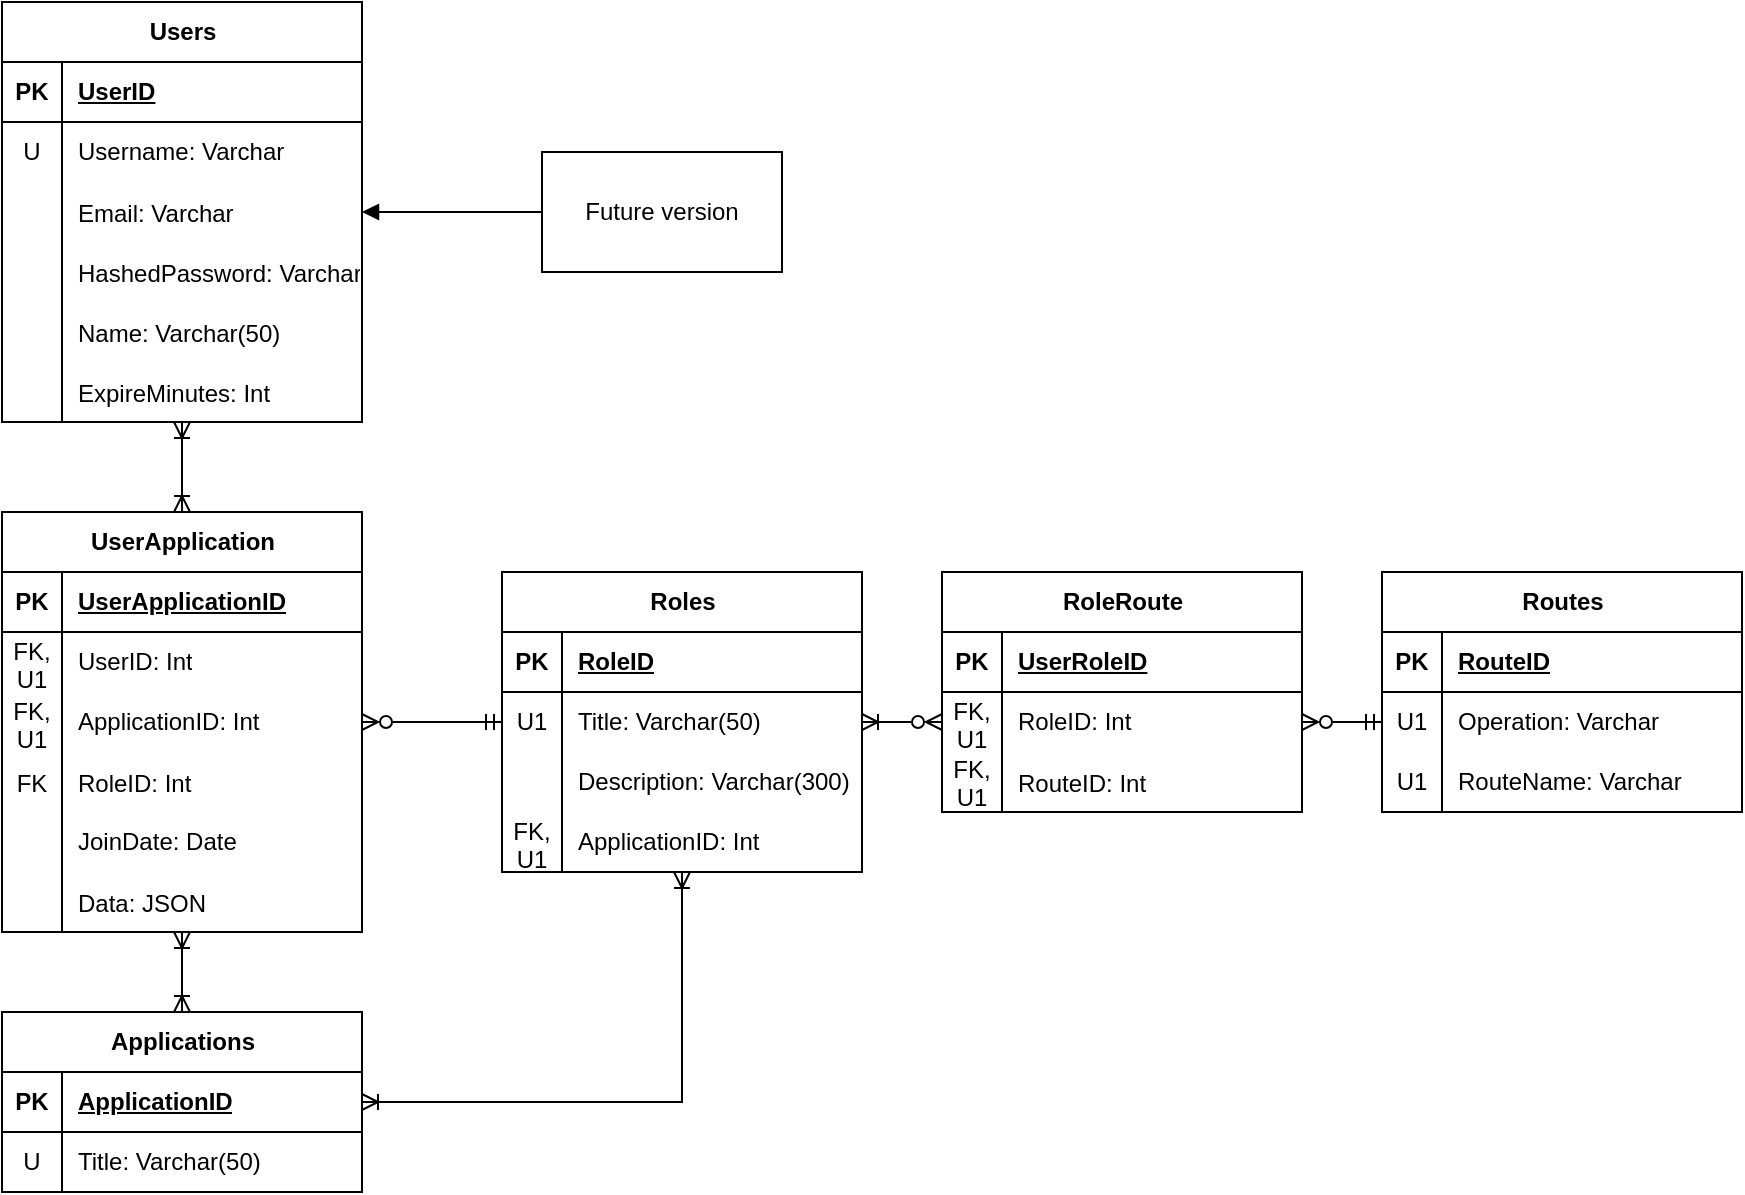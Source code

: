 <mxfile version="28.2.5">
  <diagram name="Page-1" id="nb4mi7pNr2t4-oY1ffpc">
    <mxGraphModel dx="3154" dy="1116" grid="1" gridSize="10" guides="1" tooltips="1" connect="1" arrows="1" fold="1" page="1" pageScale="1" pageWidth="850" pageHeight="1100" math="0" shadow="0">
      <root>
        <mxCell id="0" />
        <mxCell id="1" parent="0" />
        <mxCell id="T93KSlqBn5MRZAO2_qso-119" style="edgeStyle=orthogonalEdgeStyle;rounded=0;orthogonalLoop=1;jettySize=auto;html=1;entryX=0.5;entryY=0;entryDx=0;entryDy=0;startArrow=ERoneToMany;startFill=0;endArrow=ERoneToMany;endFill=0;" parent="1" source="T93KSlqBn5MRZAO2_qso-4" target="T93KSlqBn5MRZAO2_qso-56" edge="1">
          <mxGeometry relative="1" as="geometry" />
        </mxCell>
        <mxCell id="T93KSlqBn5MRZAO2_qso-4" value="Users" style="shape=table;startSize=30;container=1;collapsible=1;childLayout=tableLayout;fixedRows=1;rowLines=0;fontStyle=1;align=center;resizeLast=1;html=1;" parent="1" vertex="1">
          <mxGeometry x="-1380" y="255" width="180" height="210" as="geometry" />
        </mxCell>
        <mxCell id="T93KSlqBn5MRZAO2_qso-5" value="" style="shape=tableRow;horizontal=0;startSize=0;swimlaneHead=0;swimlaneBody=0;fillColor=none;collapsible=0;dropTarget=0;points=[[0,0.5],[1,0.5]];portConstraint=eastwest;top=0;left=0;right=0;bottom=1;" parent="T93KSlqBn5MRZAO2_qso-4" vertex="1">
          <mxGeometry y="30" width="180" height="30" as="geometry" />
        </mxCell>
        <mxCell id="T93KSlqBn5MRZAO2_qso-6" value="PK" style="shape=partialRectangle;connectable=0;fillColor=none;top=0;left=0;bottom=0;right=0;fontStyle=1;overflow=hidden;whiteSpace=wrap;html=1;" parent="T93KSlqBn5MRZAO2_qso-5" vertex="1">
          <mxGeometry width="30" height="30" as="geometry">
            <mxRectangle width="30" height="30" as="alternateBounds" />
          </mxGeometry>
        </mxCell>
        <mxCell id="T93KSlqBn5MRZAO2_qso-7" value="UserID" style="shape=partialRectangle;connectable=0;fillColor=none;top=0;left=0;bottom=0;right=0;align=left;spacingLeft=6;fontStyle=5;overflow=hidden;whiteSpace=wrap;html=1;" parent="T93KSlqBn5MRZAO2_qso-5" vertex="1">
          <mxGeometry x="30" width="150" height="30" as="geometry">
            <mxRectangle width="150" height="30" as="alternateBounds" />
          </mxGeometry>
        </mxCell>
        <mxCell id="T93KSlqBn5MRZAO2_qso-8" value="" style="shape=tableRow;horizontal=0;startSize=0;swimlaneHead=0;swimlaneBody=0;fillColor=none;collapsible=0;dropTarget=0;points=[[0,0.5],[1,0.5]];portConstraint=eastwest;top=0;left=0;right=0;bottom=0;" parent="T93KSlqBn5MRZAO2_qso-4" vertex="1">
          <mxGeometry y="60" width="180" height="30" as="geometry" />
        </mxCell>
        <mxCell id="T93KSlqBn5MRZAO2_qso-9" value="U" style="shape=partialRectangle;connectable=0;fillColor=none;top=0;left=0;bottom=0;right=0;editable=1;overflow=hidden;whiteSpace=wrap;html=1;" parent="T93KSlqBn5MRZAO2_qso-8" vertex="1">
          <mxGeometry width="30" height="30" as="geometry">
            <mxRectangle width="30" height="30" as="alternateBounds" />
          </mxGeometry>
        </mxCell>
        <mxCell id="T93KSlqBn5MRZAO2_qso-10" value="Username: Varchar" style="shape=partialRectangle;connectable=0;fillColor=none;top=0;left=0;bottom=0;right=0;align=left;spacingLeft=6;overflow=hidden;whiteSpace=wrap;html=1;" parent="T93KSlqBn5MRZAO2_qso-8" vertex="1">
          <mxGeometry x="30" width="150" height="30" as="geometry">
            <mxRectangle width="150" height="30" as="alternateBounds" />
          </mxGeometry>
        </mxCell>
        <mxCell id="2XwPakaOuDvNXKbThU-M-1" value="" style="shape=tableRow;horizontal=0;startSize=0;swimlaneHead=0;swimlaneBody=0;fillColor=none;collapsible=0;dropTarget=0;points=[[0,0.5],[1,0.5]];portConstraint=eastwest;top=0;left=0;right=0;bottom=0;" parent="T93KSlqBn5MRZAO2_qso-4" vertex="1">
          <mxGeometry y="90" width="180" height="30" as="geometry" />
        </mxCell>
        <mxCell id="2XwPakaOuDvNXKbThU-M-2" value="" style="shape=partialRectangle;connectable=0;fillColor=none;top=0;left=0;bottom=0;right=0;editable=1;overflow=hidden;" parent="2XwPakaOuDvNXKbThU-M-1" vertex="1">
          <mxGeometry width="30" height="30" as="geometry">
            <mxRectangle width="30" height="30" as="alternateBounds" />
          </mxGeometry>
        </mxCell>
        <mxCell id="2XwPakaOuDvNXKbThU-M-3" value="Email: Varchar" style="shape=partialRectangle;connectable=0;fillColor=none;top=0;left=0;bottom=0;right=0;align=left;spacingLeft=6;overflow=hidden;" parent="2XwPakaOuDvNXKbThU-M-1" vertex="1">
          <mxGeometry x="30" width="150" height="30" as="geometry">
            <mxRectangle width="150" height="30" as="alternateBounds" />
          </mxGeometry>
        </mxCell>
        <mxCell id="T93KSlqBn5MRZAO2_qso-11" value="" style="shape=tableRow;horizontal=0;startSize=0;swimlaneHead=0;swimlaneBody=0;fillColor=none;collapsible=0;dropTarget=0;points=[[0,0.5],[1,0.5]];portConstraint=eastwest;top=0;left=0;right=0;bottom=0;" parent="T93KSlqBn5MRZAO2_qso-4" vertex="1">
          <mxGeometry y="120" width="180" height="30" as="geometry" />
        </mxCell>
        <mxCell id="T93KSlqBn5MRZAO2_qso-12" value="" style="shape=partialRectangle;connectable=0;fillColor=none;top=0;left=0;bottom=0;right=0;editable=1;overflow=hidden;" parent="T93KSlqBn5MRZAO2_qso-11" vertex="1">
          <mxGeometry width="30" height="30" as="geometry">
            <mxRectangle width="30" height="30" as="alternateBounds" />
          </mxGeometry>
        </mxCell>
        <mxCell id="T93KSlqBn5MRZAO2_qso-13" value="HashedPassword: Varchar" style="shape=partialRectangle;connectable=0;fillColor=none;top=0;left=0;bottom=0;right=0;align=left;spacingLeft=6;overflow=hidden;" parent="T93KSlqBn5MRZAO2_qso-11" vertex="1">
          <mxGeometry x="30" width="150" height="30" as="geometry">
            <mxRectangle width="150" height="30" as="alternateBounds" />
          </mxGeometry>
        </mxCell>
        <mxCell id="T93KSlqBn5MRZAO2_qso-125" value="" style="shape=tableRow;horizontal=0;startSize=0;swimlaneHead=0;swimlaneBody=0;fillColor=none;collapsible=0;dropTarget=0;points=[[0,0.5],[1,0.5]];portConstraint=eastwest;top=0;left=0;right=0;bottom=0;" parent="T93KSlqBn5MRZAO2_qso-4" vertex="1">
          <mxGeometry y="150" width="180" height="30" as="geometry" />
        </mxCell>
        <mxCell id="T93KSlqBn5MRZAO2_qso-126" value="" style="shape=partialRectangle;connectable=0;fillColor=none;top=0;left=0;bottom=0;right=0;editable=1;overflow=hidden;" parent="T93KSlqBn5MRZAO2_qso-125" vertex="1">
          <mxGeometry width="30" height="30" as="geometry">
            <mxRectangle width="30" height="30" as="alternateBounds" />
          </mxGeometry>
        </mxCell>
        <mxCell id="T93KSlqBn5MRZAO2_qso-127" value="Name: Varchar(50)" style="shape=partialRectangle;connectable=0;fillColor=none;top=0;left=0;bottom=0;right=0;align=left;spacingLeft=6;overflow=hidden;" parent="T93KSlqBn5MRZAO2_qso-125" vertex="1">
          <mxGeometry x="30" width="150" height="30" as="geometry">
            <mxRectangle width="150" height="30" as="alternateBounds" />
          </mxGeometry>
        </mxCell>
        <mxCell id="T93KSlqBn5MRZAO2_qso-14" value="" style="shape=tableRow;horizontal=0;startSize=0;swimlaneHead=0;swimlaneBody=0;fillColor=none;collapsible=0;dropTarget=0;points=[[0,0.5],[1,0.5]];portConstraint=eastwest;top=0;left=0;right=0;bottom=0;" parent="T93KSlqBn5MRZAO2_qso-4" vertex="1">
          <mxGeometry y="180" width="180" height="30" as="geometry" />
        </mxCell>
        <mxCell id="T93KSlqBn5MRZAO2_qso-15" value="" style="shape=partialRectangle;connectable=0;fillColor=none;top=0;left=0;bottom=0;right=0;editable=1;overflow=hidden;" parent="T93KSlqBn5MRZAO2_qso-14" vertex="1">
          <mxGeometry width="30" height="30" as="geometry">
            <mxRectangle width="30" height="30" as="alternateBounds" />
          </mxGeometry>
        </mxCell>
        <mxCell id="T93KSlqBn5MRZAO2_qso-16" value="ExpireMinutes: Int" style="shape=partialRectangle;connectable=0;fillColor=none;top=0;left=0;bottom=0;right=0;align=left;spacingLeft=6;overflow=hidden;" parent="T93KSlqBn5MRZAO2_qso-14" vertex="1">
          <mxGeometry x="30" width="150" height="30" as="geometry">
            <mxRectangle width="150" height="30" as="alternateBounds" />
          </mxGeometry>
        </mxCell>
        <mxCell id="T93KSlqBn5MRZAO2_qso-124" style="edgeStyle=orthogonalEdgeStyle;rounded=0;orthogonalLoop=1;jettySize=auto;html=1;entryX=0;entryY=0.5;entryDx=0;entryDy=0;exitX=1;exitY=0.5;exitDx=0;exitDy=0;startArrow=ERzeroToMany;startFill=0;endArrow=ERmandOne;endFill=0;" parent="1" source="T93KSlqBn5MRZAO2_qso-24" target="T93KSlqBn5MRZAO2_qso-34" edge="1">
          <mxGeometry relative="1" as="geometry" />
        </mxCell>
        <mxCell id="T93KSlqBn5MRZAO2_qso-20" value="RoleRoute" style="shape=table;startSize=30;container=1;collapsible=1;childLayout=tableLayout;fixedRows=1;rowLines=0;fontStyle=1;align=center;resizeLast=1;html=1;" parent="1" vertex="1">
          <mxGeometry x="-910" y="540" width="180" height="120" as="geometry" />
        </mxCell>
        <mxCell id="T93KSlqBn5MRZAO2_qso-21" value="" style="shape=tableRow;horizontal=0;startSize=0;swimlaneHead=0;swimlaneBody=0;fillColor=none;collapsible=0;dropTarget=0;points=[[0,0.5],[1,0.5]];portConstraint=eastwest;top=0;left=0;right=0;bottom=1;" parent="T93KSlqBn5MRZAO2_qso-20" vertex="1">
          <mxGeometry y="30" width="180" height="30" as="geometry" />
        </mxCell>
        <mxCell id="T93KSlqBn5MRZAO2_qso-22" value="PK" style="shape=partialRectangle;connectable=0;fillColor=none;top=0;left=0;bottom=0;right=0;fontStyle=1;overflow=hidden;whiteSpace=wrap;html=1;" parent="T93KSlqBn5MRZAO2_qso-21" vertex="1">
          <mxGeometry width="30" height="30" as="geometry">
            <mxRectangle width="30" height="30" as="alternateBounds" />
          </mxGeometry>
        </mxCell>
        <mxCell id="T93KSlqBn5MRZAO2_qso-23" value="UserRoleID" style="shape=partialRectangle;connectable=0;fillColor=none;top=0;left=0;bottom=0;right=0;align=left;spacingLeft=6;fontStyle=5;overflow=hidden;whiteSpace=wrap;html=1;" parent="T93KSlqBn5MRZAO2_qso-21" vertex="1">
          <mxGeometry x="30" width="150" height="30" as="geometry">
            <mxRectangle width="150" height="30" as="alternateBounds" />
          </mxGeometry>
        </mxCell>
        <mxCell id="T93KSlqBn5MRZAO2_qso-24" value="" style="shape=tableRow;horizontal=0;startSize=0;swimlaneHead=0;swimlaneBody=0;fillColor=none;collapsible=0;dropTarget=0;points=[[0,0.5],[1,0.5]];portConstraint=eastwest;top=0;left=0;right=0;bottom=0;" parent="T93KSlqBn5MRZAO2_qso-20" vertex="1">
          <mxGeometry y="60" width="180" height="30" as="geometry" />
        </mxCell>
        <mxCell id="T93KSlqBn5MRZAO2_qso-25" value="FK, U1" style="shape=partialRectangle;connectable=0;fillColor=none;top=0;left=0;bottom=0;right=0;editable=1;overflow=hidden;whiteSpace=wrap;html=1;" parent="T93KSlqBn5MRZAO2_qso-24" vertex="1">
          <mxGeometry width="30" height="30" as="geometry">
            <mxRectangle width="30" height="30" as="alternateBounds" />
          </mxGeometry>
        </mxCell>
        <mxCell id="T93KSlqBn5MRZAO2_qso-26" value="RoleID: Int" style="shape=partialRectangle;connectable=0;fillColor=none;top=0;left=0;bottom=0;right=0;align=left;spacingLeft=6;overflow=hidden;whiteSpace=wrap;html=1;" parent="T93KSlqBn5MRZAO2_qso-24" vertex="1">
          <mxGeometry x="30" width="150" height="30" as="geometry">
            <mxRectangle width="150" height="30" as="alternateBounds" />
          </mxGeometry>
        </mxCell>
        <mxCell id="T93KSlqBn5MRZAO2_qso-27" value="" style="shape=tableRow;horizontal=0;startSize=0;swimlaneHead=0;swimlaneBody=0;fillColor=none;collapsible=0;dropTarget=0;points=[[0,0.5],[1,0.5]];portConstraint=eastwest;top=0;left=0;right=0;bottom=0;" parent="T93KSlqBn5MRZAO2_qso-20" vertex="1">
          <mxGeometry y="90" width="180" height="30" as="geometry" />
        </mxCell>
        <mxCell id="T93KSlqBn5MRZAO2_qso-28" value="FK,&#xa;U1" style="shape=partialRectangle;connectable=0;fillColor=none;top=0;left=0;bottom=0;right=0;editable=1;overflow=hidden;" parent="T93KSlqBn5MRZAO2_qso-27" vertex="1">
          <mxGeometry width="30" height="30" as="geometry">
            <mxRectangle width="30" height="30" as="alternateBounds" />
          </mxGeometry>
        </mxCell>
        <mxCell id="T93KSlqBn5MRZAO2_qso-29" value="RouteID: Int" style="shape=partialRectangle;connectable=0;fillColor=none;top=0;left=0;bottom=0;right=0;align=left;spacingLeft=6;overflow=hidden;" parent="T93KSlqBn5MRZAO2_qso-27" vertex="1">
          <mxGeometry x="30" width="150" height="30" as="geometry">
            <mxRectangle width="150" height="30" as="alternateBounds" />
          </mxGeometry>
        </mxCell>
        <mxCell id="T93KSlqBn5MRZAO2_qso-30" value="Routes" style="shape=table;startSize=30;container=1;collapsible=1;childLayout=tableLayout;fixedRows=1;rowLines=0;fontStyle=1;align=center;resizeLast=1;html=1;" parent="1" vertex="1">
          <mxGeometry x="-690" y="540" width="180" height="120" as="geometry" />
        </mxCell>
        <mxCell id="T93KSlqBn5MRZAO2_qso-31" value="" style="shape=tableRow;horizontal=0;startSize=0;swimlaneHead=0;swimlaneBody=0;fillColor=none;collapsible=0;dropTarget=0;points=[[0,0.5],[1,0.5]];portConstraint=eastwest;top=0;left=0;right=0;bottom=1;" parent="T93KSlqBn5MRZAO2_qso-30" vertex="1">
          <mxGeometry y="30" width="180" height="30" as="geometry" />
        </mxCell>
        <mxCell id="T93KSlqBn5MRZAO2_qso-32" value="PK" style="shape=partialRectangle;connectable=0;fillColor=none;top=0;left=0;bottom=0;right=0;fontStyle=1;overflow=hidden;whiteSpace=wrap;html=1;" parent="T93KSlqBn5MRZAO2_qso-31" vertex="1">
          <mxGeometry width="30" height="30" as="geometry">
            <mxRectangle width="30" height="30" as="alternateBounds" />
          </mxGeometry>
        </mxCell>
        <mxCell id="T93KSlqBn5MRZAO2_qso-33" value="RouteID" style="shape=partialRectangle;connectable=0;fillColor=none;top=0;left=0;bottom=0;right=0;align=left;spacingLeft=6;fontStyle=5;overflow=hidden;whiteSpace=wrap;html=1;" parent="T93KSlqBn5MRZAO2_qso-31" vertex="1">
          <mxGeometry x="30" width="150" height="30" as="geometry">
            <mxRectangle width="150" height="30" as="alternateBounds" />
          </mxGeometry>
        </mxCell>
        <mxCell id="T93KSlqBn5MRZAO2_qso-34" value="" style="shape=tableRow;horizontal=0;startSize=0;swimlaneHead=0;swimlaneBody=0;fillColor=none;collapsible=0;dropTarget=0;points=[[0,0.5],[1,0.5]];portConstraint=eastwest;top=0;left=0;right=0;bottom=0;" parent="T93KSlqBn5MRZAO2_qso-30" vertex="1">
          <mxGeometry y="60" width="180" height="30" as="geometry" />
        </mxCell>
        <mxCell id="T93KSlqBn5MRZAO2_qso-35" value="U1" style="shape=partialRectangle;connectable=0;fillColor=none;top=0;left=0;bottom=0;right=0;editable=1;overflow=hidden;whiteSpace=wrap;html=1;" parent="T93KSlqBn5MRZAO2_qso-34" vertex="1">
          <mxGeometry width="30" height="30" as="geometry">
            <mxRectangle width="30" height="30" as="alternateBounds" />
          </mxGeometry>
        </mxCell>
        <mxCell id="T93KSlqBn5MRZAO2_qso-36" value="Operation: Varchar" style="shape=partialRectangle;connectable=0;fillColor=none;top=0;left=0;bottom=0;right=0;align=left;spacingLeft=6;overflow=hidden;whiteSpace=wrap;html=1;" parent="T93KSlqBn5MRZAO2_qso-34" vertex="1">
          <mxGeometry x="30" width="150" height="30" as="geometry">
            <mxRectangle width="150" height="30" as="alternateBounds" />
          </mxGeometry>
        </mxCell>
        <mxCell id="T93KSlqBn5MRZAO2_qso-37" value="" style="shape=tableRow;horizontal=0;startSize=0;swimlaneHead=0;swimlaneBody=0;fillColor=none;collapsible=0;dropTarget=0;points=[[0,0.5],[1,0.5]];portConstraint=eastwest;top=0;left=0;right=0;bottom=0;" parent="T93KSlqBn5MRZAO2_qso-30" vertex="1">
          <mxGeometry y="90" width="180" height="30" as="geometry" />
        </mxCell>
        <mxCell id="T93KSlqBn5MRZAO2_qso-38" value="U1" style="shape=partialRectangle;connectable=0;fillColor=none;top=0;left=0;bottom=0;right=0;editable=1;overflow=hidden;whiteSpace=wrap;html=1;" parent="T93KSlqBn5MRZAO2_qso-37" vertex="1">
          <mxGeometry width="30" height="30" as="geometry">
            <mxRectangle width="30" height="30" as="alternateBounds" />
          </mxGeometry>
        </mxCell>
        <mxCell id="T93KSlqBn5MRZAO2_qso-39" value="RouteName: Varchar" style="shape=partialRectangle;connectable=0;fillColor=none;top=0;left=0;bottom=0;right=0;align=left;spacingLeft=6;overflow=hidden;whiteSpace=wrap;html=1;" parent="T93KSlqBn5MRZAO2_qso-37" vertex="1">
          <mxGeometry x="30" width="150" height="30" as="geometry">
            <mxRectangle width="150" height="30" as="alternateBounds" />
          </mxGeometry>
        </mxCell>
        <mxCell id="T93KSlqBn5MRZAO2_qso-46" value="Applications" style="shape=table;startSize=30;container=1;collapsible=1;childLayout=tableLayout;fixedRows=1;rowLines=0;fontStyle=1;align=center;resizeLast=1;html=1;" parent="1" vertex="1">
          <mxGeometry x="-1380" y="760" width="180" height="90" as="geometry" />
        </mxCell>
        <mxCell id="T93KSlqBn5MRZAO2_qso-47" value="" style="shape=tableRow;horizontal=0;startSize=0;swimlaneHead=0;swimlaneBody=0;fillColor=none;collapsible=0;dropTarget=0;points=[[0,0.5],[1,0.5]];portConstraint=eastwest;top=0;left=0;right=0;bottom=1;" parent="T93KSlqBn5MRZAO2_qso-46" vertex="1">
          <mxGeometry y="30" width="180" height="30" as="geometry" />
        </mxCell>
        <mxCell id="T93KSlqBn5MRZAO2_qso-48" value="PK" style="shape=partialRectangle;connectable=0;fillColor=none;top=0;left=0;bottom=0;right=0;fontStyle=1;overflow=hidden;whiteSpace=wrap;html=1;" parent="T93KSlqBn5MRZAO2_qso-47" vertex="1">
          <mxGeometry width="30" height="30" as="geometry">
            <mxRectangle width="30" height="30" as="alternateBounds" />
          </mxGeometry>
        </mxCell>
        <mxCell id="T93KSlqBn5MRZAO2_qso-49" value="ApplicationID" style="shape=partialRectangle;connectable=0;fillColor=none;top=0;left=0;bottom=0;right=0;align=left;spacingLeft=6;fontStyle=5;overflow=hidden;whiteSpace=wrap;html=1;" parent="T93KSlqBn5MRZAO2_qso-47" vertex="1">
          <mxGeometry x="30" width="150" height="30" as="geometry">
            <mxRectangle width="150" height="30" as="alternateBounds" />
          </mxGeometry>
        </mxCell>
        <mxCell id="T93KSlqBn5MRZAO2_qso-50" value="" style="shape=tableRow;horizontal=0;startSize=0;swimlaneHead=0;swimlaneBody=0;fillColor=none;collapsible=0;dropTarget=0;points=[[0,0.5],[1,0.5]];portConstraint=eastwest;top=0;left=0;right=0;bottom=0;" parent="T93KSlqBn5MRZAO2_qso-46" vertex="1">
          <mxGeometry y="60" width="180" height="30" as="geometry" />
        </mxCell>
        <mxCell id="T93KSlqBn5MRZAO2_qso-51" value="U" style="shape=partialRectangle;connectable=0;fillColor=none;top=0;left=0;bottom=0;right=0;editable=1;overflow=hidden;whiteSpace=wrap;html=1;" parent="T93KSlqBn5MRZAO2_qso-50" vertex="1">
          <mxGeometry width="30" height="30" as="geometry">
            <mxRectangle width="30" height="30" as="alternateBounds" />
          </mxGeometry>
        </mxCell>
        <mxCell id="T93KSlqBn5MRZAO2_qso-52" value="Title: Varchar(50)" style="shape=partialRectangle;connectable=0;fillColor=none;top=0;left=0;bottom=0;right=0;align=left;spacingLeft=6;overflow=hidden;whiteSpace=wrap;html=1;" parent="T93KSlqBn5MRZAO2_qso-50" vertex="1">
          <mxGeometry x="30" width="150" height="30" as="geometry">
            <mxRectangle width="150" height="30" as="alternateBounds" />
          </mxGeometry>
        </mxCell>
        <mxCell id="T93KSlqBn5MRZAO2_qso-120" style="edgeStyle=orthogonalEdgeStyle;rounded=0;orthogonalLoop=1;jettySize=auto;html=1;entryX=0.5;entryY=0;entryDx=0;entryDy=0;endArrow=ERoneToMany;endFill=0;startArrow=ERoneToMany;startFill=0;" parent="1" source="T93KSlqBn5MRZAO2_qso-56" target="T93KSlqBn5MRZAO2_qso-46" edge="1">
          <mxGeometry relative="1" as="geometry" />
        </mxCell>
        <mxCell id="T93KSlqBn5MRZAO2_qso-121" style="edgeStyle=orthogonalEdgeStyle;rounded=0;orthogonalLoop=1;jettySize=auto;html=1;endArrow=ERmandOne;endFill=0;startArrow=ERzeroToMany;startFill=0;" parent="1" source="T93KSlqBn5MRZAO2_qso-56" target="T93KSlqBn5MRZAO2_qso-83" edge="1">
          <mxGeometry relative="1" as="geometry" />
        </mxCell>
        <mxCell id="T93KSlqBn5MRZAO2_qso-56" value="UserApplication" style="shape=table;startSize=30;container=1;collapsible=1;childLayout=tableLayout;fixedRows=1;rowLines=0;fontStyle=1;align=center;resizeLast=1;html=1;" parent="1" vertex="1">
          <mxGeometry x="-1380" y="510" width="180" height="210" as="geometry" />
        </mxCell>
        <mxCell id="T93KSlqBn5MRZAO2_qso-57" value="" style="shape=tableRow;horizontal=0;startSize=0;swimlaneHead=0;swimlaneBody=0;fillColor=none;collapsible=0;dropTarget=0;points=[[0,0.5],[1,0.5]];portConstraint=eastwest;top=0;left=0;right=0;bottom=1;" parent="T93KSlqBn5MRZAO2_qso-56" vertex="1">
          <mxGeometry y="30" width="180" height="30" as="geometry" />
        </mxCell>
        <mxCell id="T93KSlqBn5MRZAO2_qso-58" value="PK" style="shape=partialRectangle;connectable=0;fillColor=none;top=0;left=0;bottom=0;right=0;fontStyle=1;overflow=hidden;whiteSpace=wrap;html=1;" parent="T93KSlqBn5MRZAO2_qso-57" vertex="1">
          <mxGeometry width="30" height="30" as="geometry">
            <mxRectangle width="30" height="30" as="alternateBounds" />
          </mxGeometry>
        </mxCell>
        <mxCell id="T93KSlqBn5MRZAO2_qso-59" value="UserApplicationID" style="shape=partialRectangle;connectable=0;fillColor=none;top=0;left=0;bottom=0;right=0;align=left;spacingLeft=6;fontStyle=5;overflow=hidden;whiteSpace=wrap;html=1;" parent="T93KSlqBn5MRZAO2_qso-57" vertex="1">
          <mxGeometry x="30" width="150" height="30" as="geometry">
            <mxRectangle width="150" height="30" as="alternateBounds" />
          </mxGeometry>
        </mxCell>
        <mxCell id="T93KSlqBn5MRZAO2_qso-60" value="" style="shape=tableRow;horizontal=0;startSize=0;swimlaneHead=0;swimlaneBody=0;fillColor=none;collapsible=0;dropTarget=0;points=[[0,0.5],[1,0.5]];portConstraint=eastwest;top=0;left=0;right=0;bottom=0;" parent="T93KSlqBn5MRZAO2_qso-56" vertex="1">
          <mxGeometry y="60" width="180" height="30" as="geometry" />
        </mxCell>
        <mxCell id="T93KSlqBn5MRZAO2_qso-61" value="FK,&lt;div&gt;U1&lt;/div&gt;" style="shape=partialRectangle;connectable=0;fillColor=none;top=0;left=0;bottom=0;right=0;editable=1;overflow=hidden;whiteSpace=wrap;html=1;" parent="T93KSlqBn5MRZAO2_qso-60" vertex="1">
          <mxGeometry width="30" height="30" as="geometry">
            <mxRectangle width="30" height="30" as="alternateBounds" />
          </mxGeometry>
        </mxCell>
        <mxCell id="T93KSlqBn5MRZAO2_qso-62" value="UserID: Int" style="shape=partialRectangle;connectable=0;fillColor=none;top=0;left=0;bottom=0;right=0;align=left;spacingLeft=6;overflow=hidden;whiteSpace=wrap;html=1;" parent="T93KSlqBn5MRZAO2_qso-60" vertex="1">
          <mxGeometry x="30" width="150" height="30" as="geometry">
            <mxRectangle width="150" height="30" as="alternateBounds" />
          </mxGeometry>
        </mxCell>
        <mxCell id="T93KSlqBn5MRZAO2_qso-63" value="" style="shape=tableRow;horizontal=0;startSize=0;swimlaneHead=0;swimlaneBody=0;fillColor=none;collapsible=0;dropTarget=0;points=[[0,0.5],[1,0.5]];portConstraint=eastwest;top=0;left=0;right=0;bottom=0;" parent="T93KSlqBn5MRZAO2_qso-56" vertex="1">
          <mxGeometry y="90" width="180" height="30" as="geometry" />
        </mxCell>
        <mxCell id="T93KSlqBn5MRZAO2_qso-64" value="FK,&lt;div&gt;U1&lt;/div&gt;" style="shape=partialRectangle;connectable=0;fillColor=none;top=0;left=0;bottom=0;right=0;editable=1;overflow=hidden;whiteSpace=wrap;html=1;" parent="T93KSlqBn5MRZAO2_qso-63" vertex="1">
          <mxGeometry width="30" height="30" as="geometry">
            <mxRectangle width="30" height="30" as="alternateBounds" />
          </mxGeometry>
        </mxCell>
        <mxCell id="T93KSlqBn5MRZAO2_qso-65" value="ApplicationID: Int" style="shape=partialRectangle;connectable=0;fillColor=none;top=0;left=0;bottom=0;right=0;align=left;spacingLeft=6;overflow=hidden;whiteSpace=wrap;html=1;" parent="T93KSlqBn5MRZAO2_qso-63" vertex="1">
          <mxGeometry x="30" width="150" height="30" as="geometry">
            <mxRectangle width="150" height="30" as="alternateBounds" />
          </mxGeometry>
        </mxCell>
        <mxCell id="T93KSlqBn5MRZAO2_qso-109" value="" style="shape=tableRow;horizontal=0;startSize=0;swimlaneHead=0;swimlaneBody=0;fillColor=none;collapsible=0;dropTarget=0;points=[[0,0.5],[1,0.5]];portConstraint=eastwest;top=0;left=0;right=0;bottom=0;" parent="T93KSlqBn5MRZAO2_qso-56" vertex="1">
          <mxGeometry y="120" width="180" height="30" as="geometry" />
        </mxCell>
        <mxCell id="T93KSlqBn5MRZAO2_qso-110" value="FK" style="shape=partialRectangle;connectable=0;fillColor=none;top=0;left=0;bottom=0;right=0;editable=1;overflow=hidden;" parent="T93KSlqBn5MRZAO2_qso-109" vertex="1">
          <mxGeometry width="30" height="30" as="geometry">
            <mxRectangle width="30" height="30" as="alternateBounds" />
          </mxGeometry>
        </mxCell>
        <mxCell id="T93KSlqBn5MRZAO2_qso-111" value="RoleID: Int" style="shape=partialRectangle;connectable=0;fillColor=none;top=0;left=0;bottom=0;right=0;align=left;spacingLeft=6;overflow=hidden;" parent="T93KSlqBn5MRZAO2_qso-109" vertex="1">
          <mxGeometry x="30" width="150" height="30" as="geometry">
            <mxRectangle width="150" height="30" as="alternateBounds" />
          </mxGeometry>
        </mxCell>
        <mxCell id="T93KSlqBn5MRZAO2_qso-66" value="" style="shape=tableRow;horizontal=0;startSize=0;swimlaneHead=0;swimlaneBody=0;fillColor=none;collapsible=0;dropTarget=0;points=[[0,0.5],[1,0.5]];portConstraint=eastwest;top=0;left=0;right=0;bottom=0;" parent="T93KSlqBn5MRZAO2_qso-56" vertex="1">
          <mxGeometry y="150" width="180" height="30" as="geometry" />
        </mxCell>
        <mxCell id="T93KSlqBn5MRZAO2_qso-67" value="" style="shape=partialRectangle;connectable=0;fillColor=none;top=0;left=0;bottom=0;right=0;editable=1;overflow=hidden;whiteSpace=wrap;html=1;" parent="T93KSlqBn5MRZAO2_qso-66" vertex="1">
          <mxGeometry width="30" height="30" as="geometry">
            <mxRectangle width="30" height="30" as="alternateBounds" />
          </mxGeometry>
        </mxCell>
        <mxCell id="T93KSlqBn5MRZAO2_qso-68" value="JoinDate: Date" style="shape=partialRectangle;connectable=0;fillColor=none;top=0;left=0;bottom=0;right=0;align=left;spacingLeft=6;overflow=hidden;whiteSpace=wrap;html=1;" parent="T93KSlqBn5MRZAO2_qso-66" vertex="1">
          <mxGeometry x="30" width="150" height="30" as="geometry">
            <mxRectangle width="150" height="30" as="alternateBounds" />
          </mxGeometry>
        </mxCell>
        <mxCell id="T93KSlqBn5MRZAO2_qso-69" value="" style="shape=tableRow;horizontal=0;startSize=0;swimlaneHead=0;swimlaneBody=0;fillColor=none;collapsible=0;dropTarget=0;points=[[0,0.5],[1,0.5]];portConstraint=eastwest;top=0;left=0;right=0;bottom=0;" parent="T93KSlqBn5MRZAO2_qso-56" vertex="1">
          <mxGeometry y="180" width="180" height="30" as="geometry" />
        </mxCell>
        <mxCell id="T93KSlqBn5MRZAO2_qso-70" value="" style="shape=partialRectangle;connectable=0;fillColor=none;top=0;left=0;bottom=0;right=0;editable=1;overflow=hidden;" parent="T93KSlqBn5MRZAO2_qso-69" vertex="1">
          <mxGeometry width="30" height="30" as="geometry">
            <mxRectangle width="30" height="30" as="alternateBounds" />
          </mxGeometry>
        </mxCell>
        <mxCell id="T93KSlqBn5MRZAO2_qso-71" value="Data: JSON" style="shape=partialRectangle;connectable=0;fillColor=none;top=0;left=0;bottom=0;right=0;align=left;spacingLeft=6;overflow=hidden;" parent="T93KSlqBn5MRZAO2_qso-69" vertex="1">
          <mxGeometry x="30" width="150" height="30" as="geometry">
            <mxRectangle width="150" height="30" as="alternateBounds" />
          </mxGeometry>
        </mxCell>
        <mxCell id="T93KSlqBn5MRZAO2_qso-122" style="edgeStyle=orthogonalEdgeStyle;rounded=0;orthogonalLoop=1;jettySize=auto;html=1;entryX=1;entryY=0.5;entryDx=0;entryDy=0;startArrow=ERoneToMany;startFill=0;endArrow=ERoneToMany;endFill=0;" parent="1" source="T93KSlqBn5MRZAO2_qso-83" target="T93KSlqBn5MRZAO2_qso-47" edge="1">
          <mxGeometry relative="1" as="geometry" />
        </mxCell>
        <mxCell id="T93KSlqBn5MRZAO2_qso-123" style="edgeStyle=orthogonalEdgeStyle;rounded=0;orthogonalLoop=1;jettySize=auto;html=1;entryX=0;entryY=0.5;entryDx=0;entryDy=0;startArrow=ERoneToMany;startFill=0;endArrow=ERzeroToMany;endFill=0;" parent="1" source="T93KSlqBn5MRZAO2_qso-83" target="T93KSlqBn5MRZAO2_qso-24" edge="1">
          <mxGeometry relative="1" as="geometry" />
        </mxCell>
        <mxCell id="T93KSlqBn5MRZAO2_qso-83" value="Roles" style="shape=table;startSize=30;container=1;collapsible=1;childLayout=tableLayout;fixedRows=1;rowLines=0;fontStyle=1;align=center;resizeLast=1;html=1;" parent="1" vertex="1">
          <mxGeometry x="-1130" y="540" width="180" height="150" as="geometry" />
        </mxCell>
        <mxCell id="T93KSlqBn5MRZAO2_qso-84" value="" style="shape=tableRow;horizontal=0;startSize=0;swimlaneHead=0;swimlaneBody=0;fillColor=none;collapsible=0;dropTarget=0;points=[[0,0.5],[1,0.5]];portConstraint=eastwest;top=0;left=0;right=0;bottom=1;" parent="T93KSlqBn5MRZAO2_qso-83" vertex="1">
          <mxGeometry y="30" width="180" height="30" as="geometry" />
        </mxCell>
        <mxCell id="T93KSlqBn5MRZAO2_qso-85" value="PK" style="shape=partialRectangle;connectable=0;fillColor=none;top=0;left=0;bottom=0;right=0;fontStyle=1;overflow=hidden;whiteSpace=wrap;html=1;" parent="T93KSlqBn5MRZAO2_qso-84" vertex="1">
          <mxGeometry width="30" height="30" as="geometry">
            <mxRectangle width="30" height="30" as="alternateBounds" />
          </mxGeometry>
        </mxCell>
        <mxCell id="T93KSlqBn5MRZAO2_qso-86" value="RoleID" style="shape=partialRectangle;connectable=0;fillColor=none;top=0;left=0;bottom=0;right=0;align=left;spacingLeft=6;fontStyle=5;overflow=hidden;whiteSpace=wrap;html=1;" parent="T93KSlqBn5MRZAO2_qso-84" vertex="1">
          <mxGeometry x="30" width="150" height="30" as="geometry">
            <mxRectangle width="150" height="30" as="alternateBounds" />
          </mxGeometry>
        </mxCell>
        <mxCell id="T93KSlqBn5MRZAO2_qso-87" value="" style="shape=tableRow;horizontal=0;startSize=0;swimlaneHead=0;swimlaneBody=0;fillColor=none;collapsible=0;dropTarget=0;points=[[0,0.5],[1,0.5]];portConstraint=eastwest;top=0;left=0;right=0;bottom=0;" parent="T93KSlqBn5MRZAO2_qso-83" vertex="1">
          <mxGeometry y="60" width="180" height="30" as="geometry" />
        </mxCell>
        <mxCell id="T93KSlqBn5MRZAO2_qso-88" value="U1" style="shape=partialRectangle;connectable=0;fillColor=none;top=0;left=0;bottom=0;right=0;editable=1;overflow=hidden;whiteSpace=wrap;html=1;" parent="T93KSlqBn5MRZAO2_qso-87" vertex="1">
          <mxGeometry width="30" height="30" as="geometry">
            <mxRectangle width="30" height="30" as="alternateBounds" />
          </mxGeometry>
        </mxCell>
        <mxCell id="T93KSlqBn5MRZAO2_qso-89" value="Title: Varchar(50)" style="shape=partialRectangle;connectable=0;fillColor=none;top=0;left=0;bottom=0;right=0;align=left;spacingLeft=6;overflow=hidden;whiteSpace=wrap;html=1;" parent="T93KSlqBn5MRZAO2_qso-87" vertex="1">
          <mxGeometry x="30" width="150" height="30" as="geometry">
            <mxRectangle width="150" height="30" as="alternateBounds" />
          </mxGeometry>
        </mxCell>
        <mxCell id="T93KSlqBn5MRZAO2_qso-90" value="" style="shape=tableRow;horizontal=0;startSize=0;swimlaneHead=0;swimlaneBody=0;fillColor=none;collapsible=0;dropTarget=0;points=[[0,0.5],[1,0.5]];portConstraint=eastwest;top=0;left=0;right=0;bottom=0;" parent="T93KSlqBn5MRZAO2_qso-83" vertex="1">
          <mxGeometry y="90" width="180" height="30" as="geometry" />
        </mxCell>
        <mxCell id="T93KSlqBn5MRZAO2_qso-91" value="" style="shape=partialRectangle;connectable=0;fillColor=none;top=0;left=0;bottom=0;right=0;editable=1;overflow=hidden;whiteSpace=wrap;html=1;" parent="T93KSlqBn5MRZAO2_qso-90" vertex="1">
          <mxGeometry width="30" height="30" as="geometry">
            <mxRectangle width="30" height="30" as="alternateBounds" />
          </mxGeometry>
        </mxCell>
        <mxCell id="T93KSlqBn5MRZAO2_qso-92" value="Description: Varchar(300)" style="shape=partialRectangle;connectable=0;fillColor=none;top=0;left=0;bottom=0;right=0;align=left;spacingLeft=6;overflow=hidden;whiteSpace=wrap;html=1;" parent="T93KSlqBn5MRZAO2_qso-90" vertex="1">
          <mxGeometry x="30" width="150" height="30" as="geometry">
            <mxRectangle width="150" height="30" as="alternateBounds" />
          </mxGeometry>
        </mxCell>
        <mxCell id="T93KSlqBn5MRZAO2_qso-93" value="" style="shape=tableRow;horizontal=0;startSize=0;swimlaneHead=0;swimlaneBody=0;fillColor=none;collapsible=0;dropTarget=0;points=[[0,0.5],[1,0.5]];portConstraint=eastwest;top=0;left=0;right=0;bottom=0;" parent="T93KSlqBn5MRZAO2_qso-83" vertex="1">
          <mxGeometry y="120" width="180" height="30" as="geometry" />
        </mxCell>
        <mxCell id="T93KSlqBn5MRZAO2_qso-94" value="FK,&lt;div&gt;U1&lt;/div&gt;" style="shape=partialRectangle;connectable=0;fillColor=none;top=0;left=0;bottom=0;right=0;editable=1;overflow=hidden;whiteSpace=wrap;html=1;" parent="T93KSlqBn5MRZAO2_qso-93" vertex="1">
          <mxGeometry width="30" height="30" as="geometry">
            <mxRectangle width="30" height="30" as="alternateBounds" />
          </mxGeometry>
        </mxCell>
        <mxCell id="T93KSlqBn5MRZAO2_qso-95" value="ApplicationID: Int" style="shape=partialRectangle;connectable=0;fillColor=none;top=0;left=0;bottom=0;right=0;align=left;spacingLeft=6;overflow=hidden;whiteSpace=wrap;html=1;" parent="T93KSlqBn5MRZAO2_qso-93" vertex="1">
          <mxGeometry x="30" width="150" height="30" as="geometry">
            <mxRectangle width="150" height="30" as="alternateBounds" />
          </mxGeometry>
        </mxCell>
        <mxCell id="2XwPakaOuDvNXKbThU-M-4" style="edgeStyle=orthogonalEdgeStyle;rounded=0;orthogonalLoop=1;jettySize=auto;html=1;startArrow=block;startFill=1;endArrow=none;endFill=0;" parent="1" source="2XwPakaOuDvNXKbThU-M-1" target="2XwPakaOuDvNXKbThU-M-5" edge="1">
          <mxGeometry relative="1" as="geometry">
            <mxPoint x="-1140" y="395" as="targetPoint" />
          </mxGeometry>
        </mxCell>
        <mxCell id="2XwPakaOuDvNXKbThU-M-5" value="Future version" style="rounded=0;whiteSpace=wrap;html=1;" parent="1" vertex="1">
          <mxGeometry x="-1110" y="330" width="120" height="60" as="geometry" />
        </mxCell>
      </root>
    </mxGraphModel>
  </diagram>
</mxfile>
